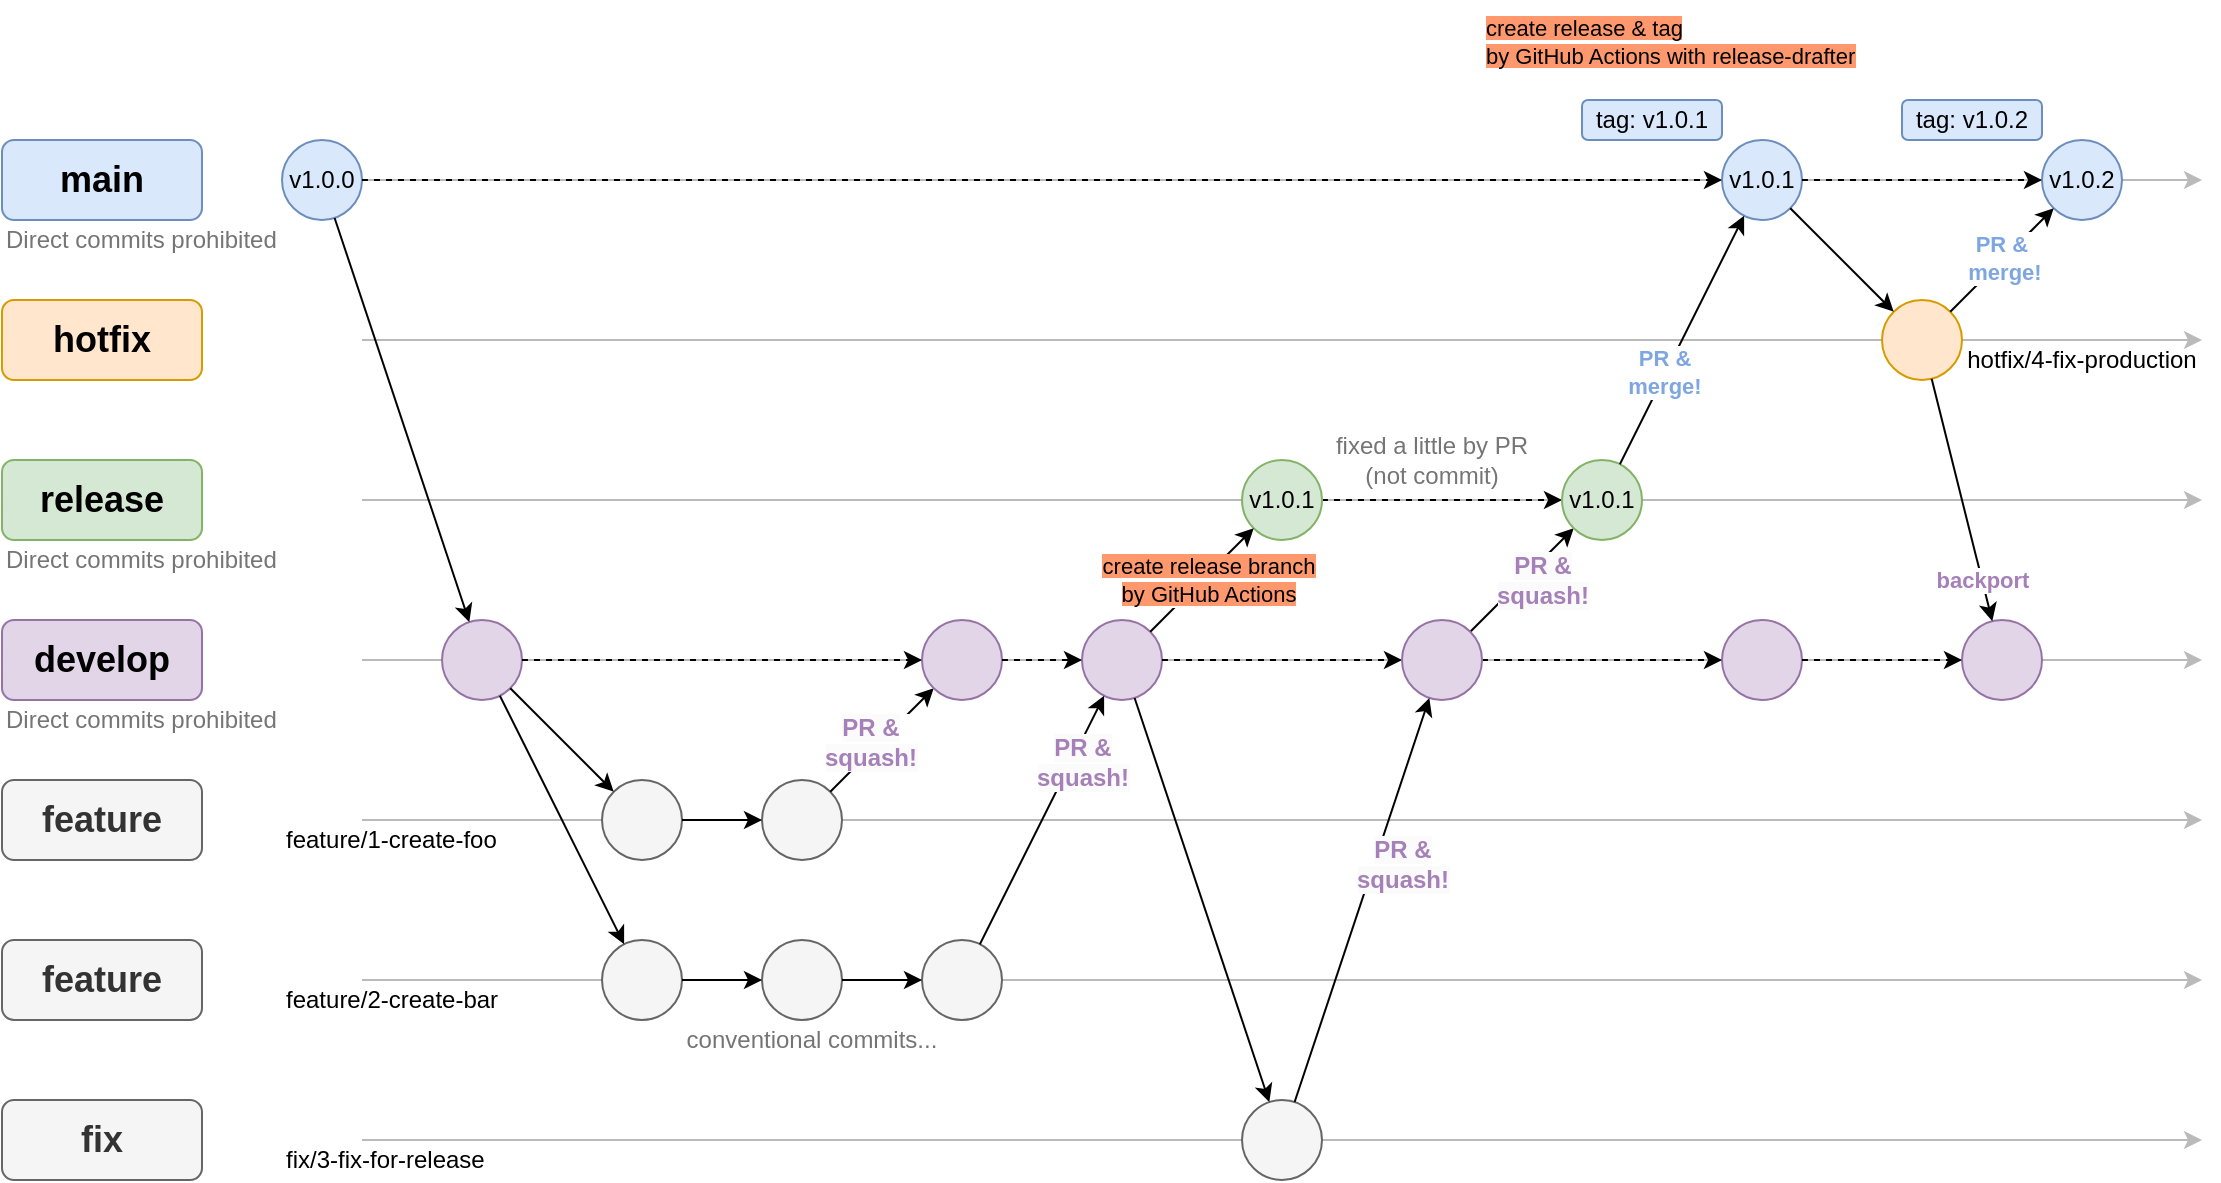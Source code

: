 <mxfile version="26.0.7">
  <diagram name="GitFlow" id="0yEogH7J0cSncR8ntWDI">
    <mxGraphModel dx="1312" dy="957" grid="1" gridSize="10" guides="1" tooltips="1" connect="1" arrows="1" fold="1" page="1" pageScale="1" pageWidth="827" pageHeight="1169" math="0" shadow="0">
      <root>
        <mxCell id="0" />
        <mxCell id="_xijcJxYSTbFtwmoQC8M-3" value="lines" style="" parent="0" />
        <mxCell id="_xijcJxYSTbFtwmoQC8M-4" value="" style="endArrow=classic;html=1;rounded=0;exitX=1;exitY=0.5;exitDx=0;exitDy=0;strokeColor=#BABABA;" parent="_xijcJxYSTbFtwmoQC8M-3" edge="1">
          <mxGeometry width="50" height="50" relative="1" as="geometry">
            <mxPoint x="200" y="100" as="sourcePoint" />
            <mxPoint x="1120" y="100" as="targetPoint" />
          </mxGeometry>
        </mxCell>
        <mxCell id="_xijcJxYSTbFtwmoQC8M-5" value="" style="endArrow=classic;html=1;rounded=0;exitX=1;exitY=0.5;exitDx=0;exitDy=0;strokeColor=#BABABA;" parent="_xijcJxYSTbFtwmoQC8M-3" edge="1">
          <mxGeometry width="50" height="50" relative="1" as="geometry">
            <mxPoint x="200" y="180" as="sourcePoint" />
            <mxPoint x="1120" y="180" as="targetPoint" />
          </mxGeometry>
        </mxCell>
        <mxCell id="_xijcJxYSTbFtwmoQC8M-6" value="" style="endArrow=classic;html=1;rounded=0;exitX=1;exitY=0.5;exitDx=0;exitDy=0;strokeColor=#BABABA;" parent="_xijcJxYSTbFtwmoQC8M-3" edge="1">
          <mxGeometry width="50" height="50" relative="1" as="geometry">
            <mxPoint x="200" y="260" as="sourcePoint" />
            <mxPoint x="1120" y="260" as="targetPoint" />
          </mxGeometry>
        </mxCell>
        <mxCell id="_xijcJxYSTbFtwmoQC8M-7" value="" style="endArrow=classic;html=1;rounded=0;exitX=1;exitY=0.5;exitDx=0;exitDy=0;strokeColor=#BABABA;" parent="_xijcJxYSTbFtwmoQC8M-3" edge="1">
          <mxGeometry width="50" height="50" relative="1" as="geometry">
            <mxPoint x="200" y="340" as="sourcePoint" />
            <mxPoint x="1120" y="340" as="targetPoint" />
          </mxGeometry>
        </mxCell>
        <mxCell id="_xijcJxYSTbFtwmoQC8M-8" value="" style="endArrow=classic;html=1;rounded=0;exitX=1;exitY=0.5;exitDx=0;exitDy=0;strokeColor=#BABABA;" parent="_xijcJxYSTbFtwmoQC8M-3" edge="1">
          <mxGeometry width="50" height="50" relative="1" as="geometry">
            <mxPoint x="200" y="420" as="sourcePoint" />
            <mxPoint x="1120" y="420" as="targetPoint" />
          </mxGeometry>
        </mxCell>
        <mxCell id="_xijcJxYSTbFtwmoQC8M-9" value="" style="endArrow=classic;html=1;rounded=0;exitX=1;exitY=0.5;exitDx=0;exitDy=0;strokeColor=#BABABA;" parent="_xijcJxYSTbFtwmoQC8M-3" edge="1">
          <mxGeometry width="50" height="50" relative="1" as="geometry">
            <mxPoint x="200" y="500" as="sourcePoint" />
            <mxPoint x="1120" y="500" as="targetPoint" />
          </mxGeometry>
        </mxCell>
        <mxCell id="eeKRElSIzjGfl50TTllF-1" value="" style="endArrow=classic;html=1;rounded=0;exitX=1;exitY=0.5;exitDx=0;exitDy=0;strokeColor=#BABABA;" edge="1" parent="_xijcJxYSTbFtwmoQC8M-3">
          <mxGeometry width="50" height="50" relative="1" as="geometry">
            <mxPoint x="200" y="580" as="sourcePoint" />
            <mxPoint x="1120" y="580" as="targetPoint" />
          </mxGeometry>
        </mxCell>
        <mxCell id="1" value="main" style="" parent="0" />
        <mxCell id="main_label" value="main" style="rounded=1;whiteSpace=wrap;html=1;fillColor=#dae8fc;strokeColor=#6c8ebf;fontSize=18;fontStyle=1;fontFamily=Helvetica;" parent="1" vertex="1">
          <mxGeometry x="20" y="80" width="100" height="40" as="geometry" />
        </mxCell>
        <mxCell id="hotfix_label" value="hotfix" style="rounded=1;whiteSpace=wrap;html=1;fillColor=#ffe6cc;strokeColor=#d79b00;fontSize=18;fontStyle=1;fontFamily=Helvetica;" parent="1" vertex="1">
          <mxGeometry x="20" y="160" width="100" height="40" as="geometry" />
        </mxCell>
        <mxCell id="release_label" value="release" style="rounded=1;whiteSpace=wrap;html=1;fillColor=#d5e8d4;strokeColor=#82b366;fontSize=18;fontStyle=1;fontFamily=Helvetica;" parent="1" vertex="1">
          <mxGeometry x="20" y="240" width="100" height="40" as="geometry" />
        </mxCell>
        <mxCell id="develop_label" value="develop" style="rounded=1;whiteSpace=wrap;html=1;fillColor=#e1d5e7;strokeColor=#9673a6;fontSize=18;fontStyle=1;fontFamily=Helvetica;" parent="1" vertex="1">
          <mxGeometry x="20" y="320" width="100" height="40" as="geometry" />
        </mxCell>
        <mxCell id="feature_label1" value="feature" style="rounded=1;whiteSpace=wrap;html=1;fillColor=#f5f5f5;strokeColor=#666666;fontSize=18;fontStyle=1;fontColor=#333333;fontFamily=Helvetica;" parent="1" vertex="1">
          <mxGeometry x="20" y="400" width="100" height="40" as="geometry" />
        </mxCell>
        <mxCell id="feature_label2" value="feature" style="rounded=1;whiteSpace=wrap;html=1;fillColor=#f5f5f5;strokeColor=#666666;fontSize=18;fontStyle=1;fontColor=#333333;fontFamily=Helvetica;" parent="1" vertex="1">
          <mxGeometry x="20" y="480" width="100" height="40" as="geometry" />
        </mxCell>
        <mxCell id="_xijcJxYSTbFtwmoQC8M-10" value="v1.0.0" style="ellipse;whiteSpace=wrap;html=1;aspect=fixed;fillColor=#dae8fc;strokeColor=#6c8ebf;" parent="1" vertex="1">
          <mxGeometry x="160" y="80" width="40" height="40" as="geometry" />
        </mxCell>
        <mxCell id="_xijcJxYSTbFtwmoQC8M-12" value="" style="ellipse;whiteSpace=wrap;html=1;aspect=fixed;fillColor=#e1d5e7;strokeColor=#9673a6;" parent="1" vertex="1">
          <mxGeometry x="240" y="320" width="40" height="40" as="geometry" />
        </mxCell>
        <mxCell id="_xijcJxYSTbFtwmoQC8M-13" value="" style="ellipse;whiteSpace=wrap;html=1;aspect=fixed;fillColor=#f5f5f5;strokeColor=#666666;fontColor=#333333;" parent="1" vertex="1">
          <mxGeometry x="320" y="400" width="40" height="40" as="geometry" />
        </mxCell>
        <mxCell id="_xijcJxYSTbFtwmoQC8M-14" value="" style="ellipse;whiteSpace=wrap;html=1;aspect=fixed;fillColor=#f5f5f5;strokeColor=#666666;fontColor=#333333;" parent="1" vertex="1">
          <mxGeometry x="320" y="480" width="40" height="40" as="geometry" />
        </mxCell>
        <mxCell id="_xijcJxYSTbFtwmoQC8M-15" value="" style="endArrow=classic;html=1;rounded=0;" parent="1" source="_xijcJxYSTbFtwmoQC8M-10" target="_xijcJxYSTbFtwmoQC8M-12" edge="1">
          <mxGeometry width="50" height="50" relative="1" as="geometry">
            <mxPoint x="320" y="340" as="sourcePoint" />
            <mxPoint x="370" y="290" as="targetPoint" />
          </mxGeometry>
        </mxCell>
        <mxCell id="_xijcJxYSTbFtwmoQC8M-16" value="" style="endArrow=classic;html=1;rounded=0;" parent="1" source="_xijcJxYSTbFtwmoQC8M-12" target="_xijcJxYSTbFtwmoQC8M-13" edge="1">
          <mxGeometry width="50" height="50" relative="1" as="geometry">
            <mxPoint x="193" y="130" as="sourcePoint" />
            <mxPoint x="227" y="330" as="targetPoint" />
          </mxGeometry>
        </mxCell>
        <mxCell id="_xijcJxYSTbFtwmoQC8M-17" value="" style="endArrow=classic;html=1;rounded=0;" parent="1" source="_xijcJxYSTbFtwmoQC8M-12" target="_xijcJxYSTbFtwmoQC8M-14" edge="1">
          <mxGeometry width="50" height="50" relative="1" as="geometry">
            <mxPoint x="239" y="368" as="sourcePoint" />
            <mxPoint x="261" y="412" as="targetPoint" />
          </mxGeometry>
        </mxCell>
        <mxCell id="_xijcJxYSTbFtwmoQC8M-18" value="" style="ellipse;whiteSpace=wrap;html=1;aspect=fixed;fillColor=#f5f5f5;strokeColor=#666666;fontColor=#333333;" parent="1" vertex="1">
          <mxGeometry x="400" y="400" width="40" height="40" as="geometry" />
        </mxCell>
        <mxCell id="_xijcJxYSTbFtwmoQC8M-19" value="" style="ellipse;whiteSpace=wrap;html=1;aspect=fixed;fillColor=#f5f5f5;strokeColor=#666666;fontColor=#333333;" parent="1" vertex="1">
          <mxGeometry x="480" y="480" width="40" height="40" as="geometry" />
        </mxCell>
        <mxCell id="_xijcJxYSTbFtwmoQC8M-20" value="" style="ellipse;whiteSpace=wrap;html=1;aspect=fixed;fillColor=#f5f5f5;strokeColor=#666666;fontColor=#333333;" parent="1" vertex="1">
          <mxGeometry x="400" y="480" width="40" height="40" as="geometry" />
        </mxCell>
        <mxCell id="_xijcJxYSTbFtwmoQC8M-22" value="" style="ellipse;whiteSpace=wrap;html=1;aspect=fixed;fillColor=#e1d5e7;strokeColor=#9673a6;" parent="1" vertex="1">
          <mxGeometry x="560" y="320" width="40" height="40" as="geometry" />
        </mxCell>
        <mxCell id="_xijcJxYSTbFtwmoQC8M-23" value="" style="endArrow=classic;html=1;rounded=0;" parent="1" source="_xijcJxYSTbFtwmoQC8M-13" target="_xijcJxYSTbFtwmoQC8M-18" edge="1">
          <mxGeometry width="50" height="50" relative="1" as="geometry">
            <mxPoint x="440" y="320" as="sourcePoint" />
            <mxPoint x="490" y="270" as="targetPoint" />
          </mxGeometry>
        </mxCell>
        <mxCell id="_xijcJxYSTbFtwmoQC8M-24" value="" style="endArrow=classic;html=1;rounded=0;" parent="1" source="_xijcJxYSTbFtwmoQC8M-14" target="_xijcJxYSTbFtwmoQC8M-20" edge="1">
          <mxGeometry width="50" height="50" relative="1" as="geometry">
            <mxPoint x="370" y="430" as="sourcePoint" />
            <mxPoint x="410" y="430" as="targetPoint" />
          </mxGeometry>
        </mxCell>
        <mxCell id="_xijcJxYSTbFtwmoQC8M-25" value="" style="endArrow=classic;html=1;rounded=0;" parent="1" source="_xijcJxYSTbFtwmoQC8M-20" target="_xijcJxYSTbFtwmoQC8M-19" edge="1">
          <mxGeometry width="50" height="50" relative="1" as="geometry">
            <mxPoint x="430" y="500" as="sourcePoint" />
            <mxPoint x="410" y="510" as="targetPoint" />
          </mxGeometry>
        </mxCell>
        <mxCell id="_xijcJxYSTbFtwmoQC8M-26" value="" style="endArrow=classic;html=1;rounded=0;" parent="1" source="_xijcJxYSTbFtwmoQC8M-19" target="_xijcJxYSTbFtwmoQC8M-22" edge="1">
          <mxGeometry width="50" height="50" relative="1" as="geometry">
            <mxPoint x="450" y="510" as="sourcePoint" />
            <mxPoint x="490" y="510" as="targetPoint" />
          </mxGeometry>
        </mxCell>
        <mxCell id="_xijcJxYSTbFtwmoQC8M-53" value="&lt;span style=&quot;color: rgb(166, 128, 184); font-size: 12px; font-weight: 700; text-wrap: wrap; background-color: rgb(251, 251, 251);&quot;&gt;PR &amp;amp; squash!&lt;/span&gt;" style="edgeLabel;html=1;align=center;verticalAlign=middle;resizable=0;points=[];" parent="_xijcJxYSTbFtwmoQC8M-26" vertex="1" connectable="0">
          <mxGeometry x="-0.285" y="1" relative="1" as="geometry">
            <mxPoint x="30" y="-47" as="offset" />
          </mxGeometry>
        </mxCell>
        <mxCell id="_xijcJxYSTbFtwmoQC8M-27" value="" style="endArrow=classic;html=1;rounded=0;entryX=0;entryY=1;entryDx=0;entryDy=0;" parent="1" source="_xijcJxYSTbFtwmoQC8M-18" target="_xijcJxYSTbFtwmoQC8M-28" edge="1">
          <mxGeometry width="50" height="50" relative="1" as="geometry">
            <mxPoint x="519" y="492" as="sourcePoint" />
            <mxPoint x="470" y="360" as="targetPoint" />
          </mxGeometry>
        </mxCell>
        <mxCell id="_xijcJxYSTbFtwmoQC8M-54" value="&lt;span style=&quot;color: rgb(166, 128, 184); font-size: 12px; font-weight: 700; text-wrap: wrap; background-color: rgb(251, 251, 251);&quot;&gt;PR &amp;amp; squash!&lt;/span&gt;" style="edgeLabel;html=1;align=center;verticalAlign=middle;resizable=0;points=[];" parent="_xijcJxYSTbFtwmoQC8M-27" vertex="1" connectable="0">
          <mxGeometry x="-0.205" relative="1" as="geometry">
            <mxPoint x="-1" y="-5" as="offset" />
          </mxGeometry>
        </mxCell>
        <mxCell id="_xijcJxYSTbFtwmoQC8M-28" value="" style="ellipse;whiteSpace=wrap;html=1;aspect=fixed;fillColor=#e1d5e7;strokeColor=#9673a6;" parent="1" vertex="1">
          <mxGeometry x="480" y="320" width="40" height="40" as="geometry" />
        </mxCell>
        <mxCell id="_xijcJxYSTbFtwmoQC8M-29" value="" style="endArrow=classic;html=1;rounded=0;dashed=1;" parent="1" source="_xijcJxYSTbFtwmoQC8M-28" target="_xijcJxYSTbFtwmoQC8M-22" edge="1">
          <mxGeometry width="50" height="50" relative="1" as="geometry">
            <mxPoint x="519" y="492" as="sourcePoint" />
            <mxPoint x="581" y="368" as="targetPoint" />
          </mxGeometry>
        </mxCell>
        <mxCell id="eeKRElSIzjGfl50TTllF-14" style="edgeStyle=orthogonalEdgeStyle;rounded=0;orthogonalLoop=1;jettySize=auto;html=1;exitX=1;exitY=0.5;exitDx=0;exitDy=0;dashed=1;" edge="1" parent="1" source="_xijcJxYSTbFtwmoQC8M-30" target="_xijcJxYSTbFtwmoQC8M-32">
          <mxGeometry relative="1" as="geometry" />
        </mxCell>
        <mxCell id="_xijcJxYSTbFtwmoQC8M-30" value="v1.0.1" style="ellipse;whiteSpace=wrap;html=1;aspect=fixed;fillColor=#d5e8d4;strokeColor=#82b366;" parent="1" vertex="1">
          <mxGeometry x="640" y="240" width="40" height="40" as="geometry" />
        </mxCell>
        <mxCell id="_xijcJxYSTbFtwmoQC8M-31" value="" style="endArrow=classic;html=1;rounded=0;" parent="1" source="eeKRElSIzjGfl50TTllF-11" target="_xijcJxYSTbFtwmoQC8M-32" edge="1">
          <mxGeometry width="50" height="50" relative="1" as="geometry">
            <mxPoint x="760" y="260" as="sourcePoint" />
            <mxPoint x="661" y="368" as="targetPoint" />
          </mxGeometry>
        </mxCell>
        <mxCell id="_xijcJxYSTbFtwmoQC8M-32" value="v1.0.1" style="ellipse;whiteSpace=wrap;html=1;aspect=fixed;fillColor=#d5e8d4;strokeColor=#82b366;" parent="1" vertex="1">
          <mxGeometry x="800" y="240" width="40" height="40" as="geometry" />
        </mxCell>
        <mxCell id="_xijcJxYSTbFtwmoQC8M-33" value="" style="endArrow=classic;html=1;rounded=0;" parent="1" source="_xijcJxYSTbFtwmoQC8M-22" target="_xijcJxYSTbFtwmoQC8M-30" edge="1">
          <mxGeometry width="50" height="50" relative="1" as="geometry">
            <mxPoint x="690" y="270" as="sourcePoint" />
            <mxPoint x="730" y="270" as="targetPoint" />
          </mxGeometry>
        </mxCell>
        <mxCell id="_xijcJxYSTbFtwmoQC8M-61" value="&lt;font style=&quot;color: rgb(0, 0, 0); background-color: rgb(255, 153, 109);&quot;&gt;create release branch&lt;br&gt;by GitHub Actions&lt;/font&gt;" style="edgeLabel;html=1;align=center;verticalAlign=middle;resizable=0;points=[];" parent="_xijcJxYSTbFtwmoQC8M-33" vertex="1" connectable="0">
          <mxGeometry x="0.128" y="1" relative="1" as="geometry">
            <mxPoint y="4" as="offset" />
          </mxGeometry>
        </mxCell>
        <mxCell id="_xijcJxYSTbFtwmoQC8M-34" value="v1.0.1" style="ellipse;whiteSpace=wrap;html=1;aspect=fixed;fillColor=#dae8fc;strokeColor=#6c8ebf;" parent="1" vertex="1">
          <mxGeometry x="880" y="80" width="40" height="40" as="geometry" />
        </mxCell>
        <mxCell id="_xijcJxYSTbFtwmoQC8M-35" value="" style="ellipse;whiteSpace=wrap;html=1;aspect=fixed;fillColor=#ffe6cc;strokeColor=#d79b00;" parent="1" vertex="1">
          <mxGeometry x="960" y="160" width="40" height="40" as="geometry" />
        </mxCell>
        <mxCell id="_xijcJxYSTbFtwmoQC8M-36" value="v1.0.2" style="ellipse;whiteSpace=wrap;html=1;aspect=fixed;fillColor=#dae8fc;strokeColor=#6c8ebf;" parent="1" vertex="1">
          <mxGeometry x="1040" y="80" width="40" height="40" as="geometry" />
        </mxCell>
        <mxCell id="_xijcJxYSTbFtwmoQC8M-37" value="" style="ellipse;whiteSpace=wrap;html=1;aspect=fixed;fillColor=#e1d5e7;strokeColor=#9673a6;" parent="1" vertex="1">
          <mxGeometry x="1000" y="320" width="40" height="40" as="geometry" />
        </mxCell>
        <mxCell id="_xijcJxYSTbFtwmoQC8M-38" value="" style="endArrow=classic;html=1;rounded=0;" parent="1" source="_xijcJxYSTbFtwmoQC8M-32" target="_xijcJxYSTbFtwmoQC8M-34" edge="1">
          <mxGeometry width="50" height="50" relative="1" as="geometry">
            <mxPoint x="684" y="336" as="sourcePoint" />
            <mxPoint x="736" y="284" as="targetPoint" />
          </mxGeometry>
        </mxCell>
        <mxCell id="_xijcJxYSTbFtwmoQC8M-59" value="&lt;span style=&quot;font-family: Arial, sans-serif; text-align: start; text-wrap: wrap;&quot;&gt;&lt;b&gt;PR &amp;amp; merge!&lt;/b&gt;&lt;/span&gt;" style="edgeLabel;html=1;align=center;verticalAlign=middle;resizable=0;points=[];fontColor=#7EA6E0;" parent="_xijcJxYSTbFtwmoQC8M-38" vertex="1" connectable="0">
          <mxGeometry x="-0.256" y="1" relative="1" as="geometry">
            <mxPoint as="offset" />
          </mxGeometry>
        </mxCell>
        <mxCell id="_xijcJxYSTbFtwmoQC8M-39" value="" style="endArrow=classic;html=1;rounded=0;" parent="1" source="_xijcJxYSTbFtwmoQC8M-34" target="_xijcJxYSTbFtwmoQC8M-35" edge="1">
          <mxGeometry width="50" height="50" relative="1" as="geometry">
            <mxPoint x="839" y="252" as="sourcePoint" />
            <mxPoint x="901" y="128" as="targetPoint" />
          </mxGeometry>
        </mxCell>
        <mxCell id="_xijcJxYSTbFtwmoQC8M-40" value="" style="endArrow=classic;html=1;rounded=0;" parent="1" source="_xijcJxYSTbFtwmoQC8M-35" target="_xijcJxYSTbFtwmoQC8M-37" edge="1">
          <mxGeometry width="50" height="50" relative="1" as="geometry">
            <mxPoint x="924" y="124" as="sourcePoint" />
            <mxPoint x="976" y="176" as="targetPoint" />
          </mxGeometry>
        </mxCell>
        <mxCell id="_xijcJxYSTbFtwmoQC8M-57" value="&lt;span style=&quot;color: rgb(166, 128, 184); font-family: Arial, sans-serif; font-weight: 700; text-align: start; text-wrap: wrap;&quot;&gt;backport&lt;/span&gt;" style="edgeLabel;html=1;align=center;verticalAlign=middle;resizable=0;points=[];" parent="_xijcJxYSTbFtwmoQC8M-40" vertex="1" connectable="0">
          <mxGeometry x="0.306" y="-1" relative="1" as="geometry">
            <mxPoint x="6" y="21" as="offset" />
          </mxGeometry>
        </mxCell>
        <mxCell id="_xijcJxYSTbFtwmoQC8M-41" value="" style="endArrow=classic;html=1;rounded=0;" parent="1" source="_xijcJxYSTbFtwmoQC8M-35" target="_xijcJxYSTbFtwmoQC8M-36" edge="1">
          <mxGeometry width="50" height="50" relative="1" as="geometry">
            <mxPoint x="1004" y="176" as="sourcePoint" />
            <mxPoint x="1056" y="124" as="targetPoint" />
          </mxGeometry>
        </mxCell>
        <mxCell id="_xijcJxYSTbFtwmoQC8M-60" value="&lt;b style=&quot;font-family: Arial, sans-serif; text-align: start; text-wrap: wrap;&quot;&gt;PR &amp;amp;&amp;nbsp;&lt;/b&gt;&lt;div&gt;&lt;b style=&quot;font-family: Arial, sans-serif; text-align: start; text-wrap: wrap;&quot;&gt;merge!&lt;/b&gt;&lt;/div&gt;" style="edgeLabel;html=1;align=center;verticalAlign=middle;resizable=0;points=[];fontColor=#7EA6E0;" parent="_xijcJxYSTbFtwmoQC8M-41" vertex="1" connectable="0">
          <mxGeometry x="0.039" relative="1" as="geometry">
            <mxPoint as="offset" />
          </mxGeometry>
        </mxCell>
        <mxCell id="_xijcJxYSTbFtwmoQC8M-43" value="" style="ellipse;whiteSpace=wrap;html=1;aspect=fixed;fillColor=#e1d5e7;strokeColor=#9673a6;" parent="1" vertex="1">
          <mxGeometry x="880" y="320" width="40" height="40" as="geometry" />
        </mxCell>
        <mxCell id="_xijcJxYSTbFtwmoQC8M-44" value="" style="endArrow=classic;html=1;rounded=0;dashed=1;" parent="1" source="_xijcJxYSTbFtwmoQC8M-34" target="_xijcJxYSTbFtwmoQC8M-36" edge="1">
          <mxGeometry width="50" height="50" relative="1" as="geometry">
            <mxPoint x="1004" y="176" as="sourcePoint" />
            <mxPoint x="1056" y="124" as="targetPoint" />
          </mxGeometry>
        </mxCell>
        <mxCell id="_xijcJxYSTbFtwmoQC8M-45" value="" style="endArrow=classic;html=1;rounded=0;dashed=1;" parent="1" source="_xijcJxYSTbFtwmoQC8M-10" target="_xijcJxYSTbFtwmoQC8M-34" edge="1">
          <mxGeometry width="50" height="50" relative="1" as="geometry">
            <mxPoint x="850" y="110" as="sourcePoint" />
            <mxPoint x="970" y="110" as="targetPoint" />
          </mxGeometry>
        </mxCell>
        <mxCell id="_xijcJxYSTbFtwmoQC8M-68" value="tag: v1.0.1" style="rounded=1;whiteSpace=wrap;html=1;fillColor=#dae8fc;strokeColor=#6c8ebf;" parent="1" vertex="1">
          <mxGeometry x="810" y="60" width="70" height="20" as="geometry" />
        </mxCell>
        <mxCell id="_xijcJxYSTbFtwmoQC8M-69" value="&lt;span style=&quot;forced-color-adjust: none; color: rgb(0, 0, 0); font-family: Helvetica; font-size: 11px; font-style: normal; font-variant-ligatures: normal; font-variant-caps: normal; letter-spacing: normal; orphans: 2; text-align: center; text-indent: 0px; text-transform: none; widows: 2; word-spacing: 0px; -webkit-text-stroke-width: 0px; white-space: nowrap; text-decoration-thickness: initial; text-decoration-style: initial; text-decoration-color: initial;&quot;&gt;&lt;font style=&quot;forced-color-adjust: none; color: rgb(0, 0, 0); background-color: rgb(255, 153, 109);&quot;&gt;create release &amp;amp; tag&lt;br style=&quot;forced-color-adjust: none;&quot;&gt;by GitHub Actions with release-drafter&lt;/font&gt;&lt;/span&gt;" style="text;whiteSpace=wrap;html=1;" parent="1" vertex="1">
          <mxGeometry x="760" y="10" width="123" height="40" as="geometry" />
        </mxCell>
        <mxCell id="_xijcJxYSTbFtwmoQC8M-70" value="feature/1-create-foo" style="text;html=1;align=left;verticalAlign=middle;whiteSpace=wrap;rounded=0;" parent="1" vertex="1">
          <mxGeometry x="160" y="420" width="120" height="20" as="geometry" />
        </mxCell>
        <mxCell id="_xijcJxYSTbFtwmoQC8M-71" value="feature/2-create-bar" style="text;html=1;align=left;verticalAlign=middle;whiteSpace=wrap;rounded=0;" parent="1" vertex="1">
          <mxGeometry x="160" y="500" width="120" height="20" as="geometry" />
        </mxCell>
        <mxCell id="_xijcJxYSTbFtwmoQC8M-72" value="conventional commits..." style="text;html=1;align=center;verticalAlign=middle;whiteSpace=wrap;rounded=0;fontColor=#757575;" parent="1" vertex="1">
          <mxGeometry x="350" y="520" width="150" height="20" as="geometry" />
        </mxCell>
        <mxCell id="_xijcJxYSTbFtwmoQC8M-73" value="tag: v1.0.2" style="rounded=1;whiteSpace=wrap;html=1;fillColor=#dae8fc;strokeColor=#6c8ebf;" parent="1" vertex="1">
          <mxGeometry x="970" y="60" width="70" height="20" as="geometry" />
        </mxCell>
        <mxCell id="_xijcJxYSTbFtwmoQC8M-74" value="fixed a little&amp;nbsp;&lt;span style=&quot;background-color: transparent; color: light-dark(rgb(117, 117, 117), rgb(137, 137, 137));&quot;&gt;by PR&lt;/span&gt;&lt;div&gt;&lt;span style=&quot;background-color: transparent; color: light-dark(rgb(117, 117, 117), rgb(137, 137, 137));&quot;&gt;(not commit)&lt;/span&gt;&lt;/div&gt;" style="text;html=1;align=center;verticalAlign=middle;whiteSpace=wrap;rounded=0;fontColor=#757575;" parent="1" vertex="1">
          <mxGeometry x="680" y="230" width="110" height="20" as="geometry" />
        </mxCell>
        <mxCell id="_xijcJxYSTbFtwmoQC8M-75" value="" style="endArrow=classic;html=1;rounded=0;dashed=1;" parent="1" source="_xijcJxYSTbFtwmoQC8M-22" target="eeKRElSIzjGfl50TTllF-11" edge="1">
          <mxGeometry width="50" height="50" relative="1" as="geometry">
            <mxPoint x="210" y="110" as="sourcePoint" />
            <mxPoint x="810" y="110" as="targetPoint" />
          </mxGeometry>
        </mxCell>
        <mxCell id="_xijcJxYSTbFtwmoQC8M-76" value="" style="endArrow=classic;html=1;rounded=0;dashed=1;" parent="1" source="_xijcJxYSTbFtwmoQC8M-12" target="_xijcJxYSTbFtwmoQC8M-28" edge="1">
          <mxGeometry width="50" height="50" relative="1" as="geometry">
            <mxPoint x="610" y="350" as="sourcePoint" />
            <mxPoint x="810" y="350" as="targetPoint" />
          </mxGeometry>
        </mxCell>
        <mxCell id="_xijcJxYSTbFtwmoQC8M-77" value="" style="endArrow=classic;html=1;rounded=0;dashed=1;" parent="1" source="_xijcJxYSTbFtwmoQC8M-43" target="_xijcJxYSTbFtwmoQC8M-37" edge="1">
          <mxGeometry width="50" height="50" relative="1" as="geometry">
            <mxPoint x="690" y="350" as="sourcePoint" />
            <mxPoint x="890" y="350" as="targetPoint" />
          </mxGeometry>
        </mxCell>
        <mxCell id="_xijcJxYSTbFtwmoQC8M-79" value="hotfix/4-fix-production" style="text;html=1;align=center;verticalAlign=middle;whiteSpace=wrap;rounded=0;" parent="1" vertex="1">
          <mxGeometry x="1000" y="180" width="120" height="20" as="geometry" />
        </mxCell>
        <mxCell id="eeKRElSIzjGfl50TTllF-2" value="fix" style="rounded=1;whiteSpace=wrap;html=1;fillColor=#f5f5f5;strokeColor=#666666;fontSize=18;fontStyle=1;fontColor=#333333;fontFamily=Helvetica;" vertex="1" parent="1">
          <mxGeometry x="20" y="560" width="100" height="40" as="geometry" />
        </mxCell>
        <mxCell id="eeKRElSIzjGfl50TTllF-3" value="fix/3-fix-for-release" style="text;html=1;align=left;verticalAlign=middle;whiteSpace=wrap;rounded=0;" vertex="1" parent="1">
          <mxGeometry x="160" y="580" width="140" height="20" as="geometry" />
        </mxCell>
        <mxCell id="eeKRElSIzjGfl50TTllF-4" value="" style="ellipse;whiteSpace=wrap;html=1;aspect=fixed;fillColor=#f5f5f5;strokeColor=#666666;fontColor=#333333;" vertex="1" parent="1">
          <mxGeometry x="640" y="560" width="40" height="40" as="geometry" />
        </mxCell>
        <mxCell id="eeKRElSIzjGfl50TTllF-9" value="" style="endArrow=classic;html=1;rounded=0;" edge="1" parent="1" source="_xijcJxYSTbFtwmoQC8M-22" target="eeKRElSIzjGfl50TTllF-4">
          <mxGeometry width="50" height="50" relative="1" as="geometry">
            <mxPoint x="450" y="510" as="sourcePoint" />
            <mxPoint x="490" y="510" as="targetPoint" />
          </mxGeometry>
        </mxCell>
        <mxCell id="eeKRElSIzjGfl50TTllF-16" style="edgeStyle=orthogonalEdgeStyle;rounded=0;orthogonalLoop=1;jettySize=auto;html=1;exitX=1;exitY=0.5;exitDx=0;exitDy=0;dashed=1;" edge="1" parent="1" source="eeKRElSIzjGfl50TTllF-11" target="_xijcJxYSTbFtwmoQC8M-43">
          <mxGeometry relative="1" as="geometry" />
        </mxCell>
        <mxCell id="eeKRElSIzjGfl50TTllF-11" value="" style="ellipse;whiteSpace=wrap;html=1;aspect=fixed;fillColor=#e1d5e7;strokeColor=#9673a6;" vertex="1" parent="1">
          <mxGeometry x="720" y="320" width="40" height="40" as="geometry" />
        </mxCell>
        <mxCell id="eeKRElSIzjGfl50TTllF-12" value="" style="endArrow=classic;html=1;rounded=0;" edge="1" parent="1" source="eeKRElSIzjGfl50TTllF-4" target="eeKRElSIzjGfl50TTllF-11">
          <mxGeometry width="50" height="50" relative="1" as="geometry">
            <mxPoint x="519" y="492" as="sourcePoint" />
            <mxPoint x="581" y="368" as="targetPoint" />
          </mxGeometry>
        </mxCell>
        <mxCell id="eeKRElSIzjGfl50TTllF-13" value="&lt;span style=&quot;color: rgb(166, 128, 184); font-size: 12px; font-weight: 700; text-wrap: wrap; background-color: rgb(251, 251, 251);&quot;&gt;PR &amp;amp; squash!&lt;/span&gt;" style="edgeLabel;html=1;align=center;verticalAlign=middle;resizable=0;points=[];" vertex="1" connectable="0" parent="eeKRElSIzjGfl50TTllF-12">
          <mxGeometry x="-0.285" y="1" relative="1" as="geometry">
            <mxPoint x="30" y="-47" as="offset" />
          </mxGeometry>
        </mxCell>
        <mxCell id="eeKRElSIzjGfl50TTllF-15" value="&lt;span style=&quot;color: rgb(166, 128, 184); font-size: 12px; font-weight: 700; text-wrap: wrap; background-color: rgb(251, 251, 251);&quot;&gt;PR &amp;amp; squash!&lt;/span&gt;" style="edgeLabel;html=1;align=center;verticalAlign=middle;resizable=0;points=[];" vertex="1" connectable="0" parent="1">
          <mxGeometry x="789.995" y="299.995" as="geometry" />
        </mxCell>
        <mxCell id="eeKRElSIzjGfl50TTllF-18" value="&lt;span style=&quot;&quot;&gt;Direct commits prohibited&lt;/span&gt;" style="text;html=1;align=left;verticalAlign=middle;whiteSpace=wrap;rounded=0;fontColor=#757575;" vertex="1" parent="1">
          <mxGeometry x="20" y="360" width="150" height="20" as="geometry" />
        </mxCell>
        <mxCell id="eeKRElSIzjGfl50TTllF-19" value="&lt;span style=&quot;&quot;&gt;Direct commits prohibited&lt;/span&gt;" style="text;html=1;align=left;verticalAlign=middle;whiteSpace=wrap;rounded=0;fontColor=#757575;" vertex="1" parent="1">
          <mxGeometry x="20" y="280" width="150" height="20" as="geometry" />
        </mxCell>
        <mxCell id="eeKRElSIzjGfl50TTllF-20" value="&lt;span style=&quot;&quot;&gt;Direct commits prohibited&lt;/span&gt;" style="text;html=1;align=left;verticalAlign=middle;whiteSpace=wrap;rounded=0;fontColor=#757575;" vertex="1" parent="1">
          <mxGeometry x="20" y="120" width="150" height="20" as="geometry" />
        </mxCell>
      </root>
    </mxGraphModel>
  </diagram>
</mxfile>
